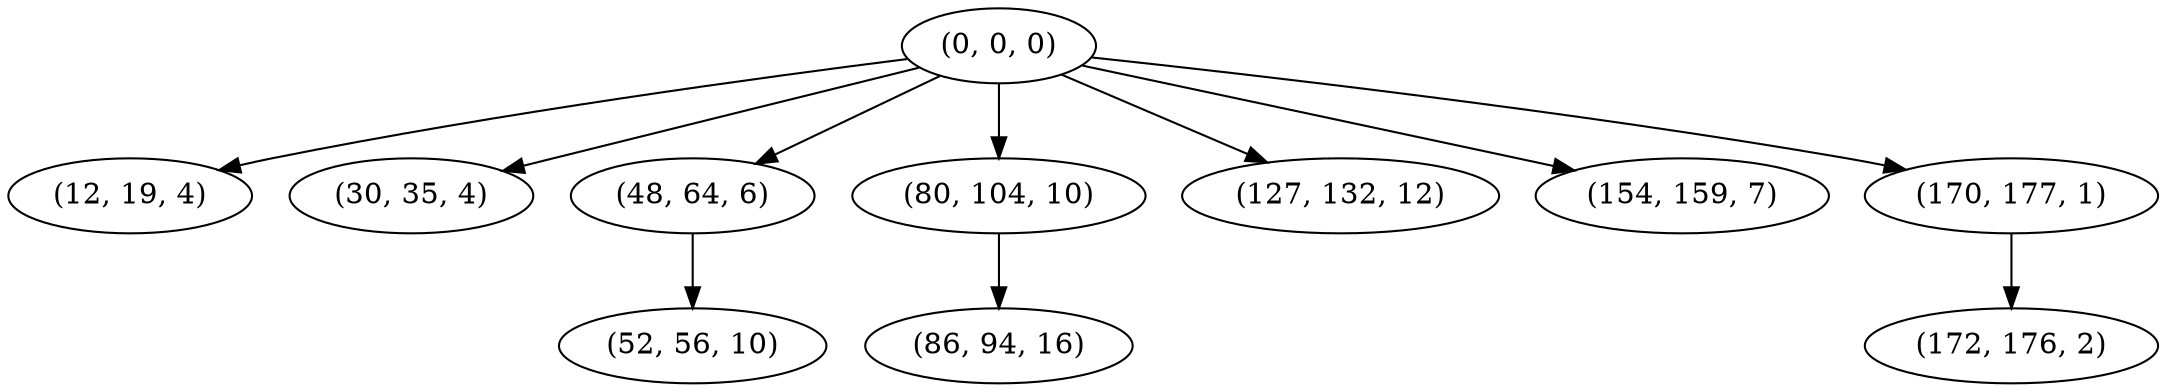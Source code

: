 digraph tree {
    "(0, 0, 0)";
    "(12, 19, 4)";
    "(30, 35, 4)";
    "(48, 64, 6)";
    "(52, 56, 10)";
    "(80, 104, 10)";
    "(86, 94, 16)";
    "(127, 132, 12)";
    "(154, 159, 7)";
    "(170, 177, 1)";
    "(172, 176, 2)";
    "(0, 0, 0)" -> "(12, 19, 4)";
    "(0, 0, 0)" -> "(30, 35, 4)";
    "(0, 0, 0)" -> "(48, 64, 6)";
    "(0, 0, 0)" -> "(80, 104, 10)";
    "(0, 0, 0)" -> "(127, 132, 12)";
    "(0, 0, 0)" -> "(154, 159, 7)";
    "(0, 0, 0)" -> "(170, 177, 1)";
    "(48, 64, 6)" -> "(52, 56, 10)";
    "(80, 104, 10)" -> "(86, 94, 16)";
    "(170, 177, 1)" -> "(172, 176, 2)";
}
